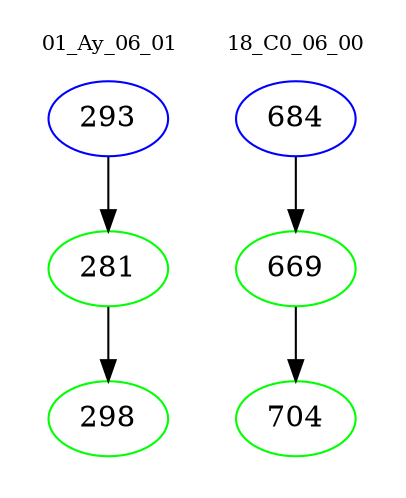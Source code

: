 digraph{
subgraph cluster_0 {
color = white
label = "01_Ay_06_01";
fontsize=10;
T0_293 [label="293", color="blue"]
T0_293 -> T0_281 [color="black"]
T0_281 [label="281", color="green"]
T0_281 -> T0_298 [color="black"]
T0_298 [label="298", color="green"]
}
subgraph cluster_1 {
color = white
label = "18_C0_06_00";
fontsize=10;
T1_684 [label="684", color="blue"]
T1_684 -> T1_669 [color="black"]
T1_669 [label="669", color="green"]
T1_669 -> T1_704 [color="black"]
T1_704 [label="704", color="green"]
}
}
